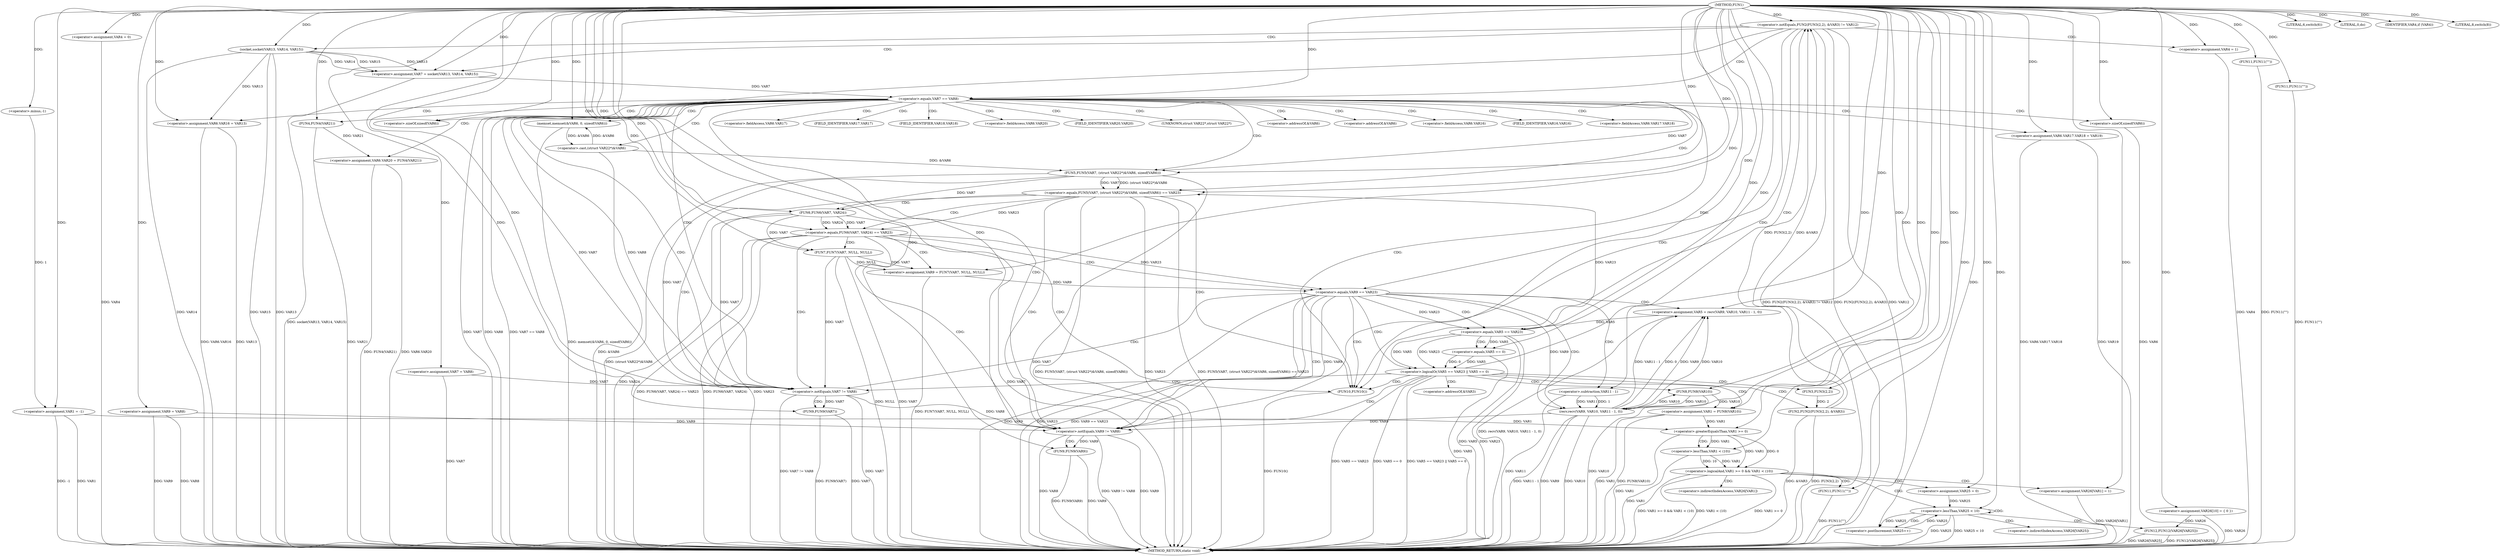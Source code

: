 digraph FUN1 {  
"1000100" [label = "(METHOD,FUN1)" ]
"1000306" [label = "(METHOD_RETURN,static void)" ]
"1000103" [label = "(<operator>.assignment,VAR1 = -1)" ]
"1000105" [label = "(<operator>.minus,-1)" ]
"1000108" [label = "(LITERAL,6,switch(6))" ]
"1000114" [label = "(<operator>.assignment,VAR4 = 0)" ]
"1000120" [label = "(<operator>.assignment,VAR7 = VAR8)" ]
"1000124" [label = "(<operator>.assignment,VAR9 = VAR8)" ]
"1000131" [label = "(<operator>.notEquals,FUN2(FUN3(2,2), &VAR3) != VAR12)" ]
"1000132" [label = "(FUN2,FUN2(FUN3(2,2), &VAR3))" ]
"1000133" [label = "(FUN3,FUN3(2,2))" ]
"1000141" [label = "(<operator>.assignment,VAR4 = 1)" ]
"1000144" [label = "(<operator>.assignment,VAR7 = socket(VAR13, VAR14, VAR15))" ]
"1000146" [label = "(socket,socket(VAR13, VAR14, VAR15))" ]
"1000151" [label = "(<operator>.equals,VAR7 == VAR8)" ]
"1000156" [label = "(memset,memset(&VAR6, 0, sizeof(VAR6)))" ]
"1000160" [label = "(<operator>.sizeOf,sizeof(VAR6))" ]
"1000162" [label = "(<operator>.assignment,VAR6.VAR16 = VAR13)" ]
"1000167" [label = "(<operator>.assignment,VAR6.VAR17.VAR18 = VAR19)" ]
"1000174" [label = "(<operator>.assignment,VAR6.VAR20 = FUN4(VAR21))" ]
"1000178" [label = "(FUN4,FUN4(VAR21))" ]
"1000181" [label = "(<operator>.equals,FUN5(VAR7, (struct VAR22*)&VAR6, sizeof(VAR6)) == VAR23)" ]
"1000182" [label = "(FUN5,FUN5(VAR7, (struct VAR22*)&VAR6, sizeof(VAR6)))" ]
"1000184" [label = "(<operator>.cast,(struct VAR22*)&VAR6)" ]
"1000188" [label = "(<operator>.sizeOf,sizeof(VAR6))" ]
"1000194" [label = "(<operator>.equals,FUN6(VAR7, VAR24) == VAR23)" ]
"1000195" [label = "(FUN6,FUN6(VAR7, VAR24))" ]
"1000201" [label = "(<operator>.assignment,VAR9 = FUN7(VAR7, NULL, NULL))" ]
"1000203" [label = "(FUN7,FUN7(VAR7, NULL, NULL))" ]
"1000208" [label = "(<operator>.equals,VAR9 == VAR23)" ]
"1000213" [label = "(<operator>.assignment,VAR5 = recv(VAR9, VAR10, VAR11 - 1, 0))" ]
"1000215" [label = "(recv,recv(VAR9, VAR10, VAR11 - 1, 0))" ]
"1000218" [label = "(<operator>.subtraction,VAR11 - 1)" ]
"1000223" [label = "(<operator>.logicalOr,VAR5 == VAR23 || VAR5 == 0)" ]
"1000224" [label = "(<operator>.equals,VAR5 == VAR23)" ]
"1000227" [label = "(<operator>.equals,VAR5 == 0)" ]
"1000232" [label = "(<operator>.assignment,VAR1 = FUN8(VAR10))" ]
"1000234" [label = "(FUN8,FUN8(VAR10))" ]
"1000236" [label = "(LITERAL,0,do)" ]
"1000238" [label = "(<operator>.notEquals,VAR7 != VAR8)" ]
"1000242" [label = "(FUN9,FUN9(VAR7))" ]
"1000245" [label = "(<operator>.notEquals,VAR9 != VAR8)" ]
"1000249" [label = "(FUN9,FUN9(VAR9))" ]
"1000252" [label = "(IDENTIFIER,VAR4,if (VAR4))" ]
"1000254" [label = "(FUN10,FUN10())" ]
"1000257" [label = "(FUN11,FUN11(\"\"))" ]
"1000261" [label = "(LITERAL,8,switch(8))" ]
"1000264" [label = "(FUN11,FUN11(\"\"))" ]
"1000271" [label = "(<operator>.assignment,VAR26[10] = { 0 })" ]
"1000274" [label = "(<operator>.logicalAnd,VAR1 >= 0 && VAR1 < (10))" ]
"1000275" [label = "(<operator>.greaterEqualsThan,VAR1 >= 0)" ]
"1000278" [label = "(<operator>.lessThan,VAR1 < (10))" ]
"1000282" [label = "(<operator>.assignment,VAR26[VAR1] = 1)" ]
"1000288" [label = "(<operator>.assignment,VAR25 = 0)" ]
"1000291" [label = "(<operator>.lessThan,VAR25 < 10)" ]
"1000294" [label = "(<operator>.postIncrement,VAR25++)" ]
"1000297" [label = "(FUN12,FUN12(VAR26[VAR25]))" ]
"1000303" [label = "(FUN11,FUN11(\"\"))" ]
"1000136" [label = "(<operator>.addressOf,&VAR3)" ]
"1000157" [label = "(<operator>.addressOf,&VAR6)" ]
"1000163" [label = "(<operator>.fieldAccess,VAR6.VAR16)" ]
"1000165" [label = "(FIELD_IDENTIFIER,VAR16,VAR16)" ]
"1000168" [label = "(<operator>.fieldAccess,VAR6.VAR17.VAR18)" ]
"1000169" [label = "(<operator>.fieldAccess,VAR6.VAR17)" ]
"1000171" [label = "(FIELD_IDENTIFIER,VAR17,VAR17)" ]
"1000172" [label = "(FIELD_IDENTIFIER,VAR18,VAR18)" ]
"1000175" [label = "(<operator>.fieldAccess,VAR6.VAR20)" ]
"1000177" [label = "(FIELD_IDENTIFIER,VAR20,VAR20)" ]
"1000185" [label = "(UNKNOWN,struct VAR22*,struct VAR22*)" ]
"1000186" [label = "(<operator>.addressOf,&VAR6)" ]
"1000283" [label = "(<operator>.indirectIndexAccess,VAR26[VAR1])" ]
"1000298" [label = "(<operator>.indirectIndexAccess,VAR26[VAR25])" ]
  "1000215" -> "1000306"  [ label = "DDG: VAR9"] 
  "1000181" -> "1000306"  [ label = "DDG: FUN5(VAR7, (struct VAR22*)&VAR6, sizeof(VAR6)) == VAR23"] 
  "1000151" -> "1000306"  [ label = "DDG: VAR8"] 
  "1000274" -> "1000306"  [ label = "DDG: VAR1 < (10)"] 
  "1000297" -> "1000306"  [ label = "DDG: FUN12(VAR26[VAR25])"] 
  "1000181" -> "1000306"  [ label = "DDG: FUN5(VAR7, (struct VAR22*)&VAR6, sizeof(VAR6))"] 
  "1000174" -> "1000306"  [ label = "DDG: FUN4(VAR21)"] 
  "1000167" -> "1000306"  [ label = "DDG: VAR6.VAR17.VAR18"] 
  "1000184" -> "1000306"  [ label = "DDG: &VAR6"] 
  "1000297" -> "1000306"  [ label = "DDG: VAR26[VAR25]"] 
  "1000124" -> "1000306"  [ label = "DDG: VAR8"] 
  "1000291" -> "1000306"  [ label = "DDG: VAR25 < 10"] 
  "1000141" -> "1000306"  [ label = "DDG: VAR4"] 
  "1000224" -> "1000306"  [ label = "DDG: VAR5"] 
  "1000124" -> "1000306"  [ label = "DDG: VAR9"] 
  "1000194" -> "1000306"  [ label = "DDG: FUN6(VAR7, VAR24) == VAR23"] 
  "1000223" -> "1000306"  [ label = "DDG: VAR5 == 0"] 
  "1000291" -> "1000306"  [ label = "DDG: VAR25"] 
  "1000223" -> "1000306"  [ label = "DDG: VAR5 == VAR23 || VAR5 == 0"] 
  "1000208" -> "1000306"  [ label = "DDG: VAR9"] 
  "1000208" -> "1000306"  [ label = "DDG: VAR23"] 
  "1000151" -> "1000306"  [ label = "DDG: VAR7 == VAR8"] 
  "1000232" -> "1000306"  [ label = "DDG: VAR1"] 
  "1000238" -> "1000306"  [ label = "DDG: VAR7"] 
  "1000274" -> "1000306"  [ label = "DDG: VAR1 >= 0"] 
  "1000234" -> "1000306"  [ label = "DDG: VAR10"] 
  "1000181" -> "1000306"  [ label = "DDG: VAR23"] 
  "1000178" -> "1000306"  [ label = "DDG: VAR21"] 
  "1000103" -> "1000306"  [ label = "DDG: VAR1"] 
  "1000303" -> "1000306"  [ label = "DDG: FUN11(\"\")"] 
  "1000103" -> "1000306"  [ label = "DDG: -1"] 
  "1000224" -> "1000306"  [ label = "DDG: VAR23"] 
  "1000218" -> "1000306"  [ label = "DDG: VAR11"] 
  "1000215" -> "1000306"  [ label = "DDG: VAR10"] 
  "1000227" -> "1000306"  [ label = "DDG: VAR5"] 
  "1000254" -> "1000306"  [ label = "DDG: FUN10()"] 
  "1000188" -> "1000306"  [ label = "DDG: VAR6"] 
  "1000238" -> "1000306"  [ label = "DDG: VAR7 != VAR8"] 
  "1000203" -> "1000306"  [ label = "DDG: NULL"] 
  "1000131" -> "1000306"  [ label = "DDG: FUN2(FUN3(2,2), &VAR3)"] 
  "1000162" -> "1000306"  [ label = "DDG: VAR13"] 
  "1000194" -> "1000306"  [ label = "DDG: FUN6(VAR7, VAR24)"] 
  "1000182" -> "1000306"  [ label = "DDG: (struct VAR22*)&VAR6"] 
  "1000151" -> "1000306"  [ label = "DDG: VAR7"] 
  "1000120" -> "1000306"  [ label = "DDG: VAR7"] 
  "1000264" -> "1000306"  [ label = "DDG: FUN11(\"\")"] 
  "1000215" -> "1000306"  [ label = "DDG: VAR11 - 1"] 
  "1000201" -> "1000306"  [ label = "DDG: FUN7(VAR7, NULL, NULL)"] 
  "1000114" -> "1000306"  [ label = "DDG: VAR4"] 
  "1000274" -> "1000306"  [ label = "DDG: VAR1 >= 0 && VAR1 < (10)"] 
  "1000208" -> "1000306"  [ label = "DDG: VAR9 == VAR23"] 
  "1000146" -> "1000306"  [ label = "DDG: VAR15"] 
  "1000146" -> "1000306"  [ label = "DDG: VAR14"] 
  "1000275" -> "1000306"  [ label = "DDG: VAR1"] 
  "1000132" -> "1000306"  [ label = "DDG: FUN3(2,2)"] 
  "1000195" -> "1000306"  [ label = "DDG: VAR24"] 
  "1000167" -> "1000306"  [ label = "DDG: VAR19"] 
  "1000232" -> "1000306"  [ label = "DDG: FUN8(VAR10)"] 
  "1000132" -> "1000306"  [ label = "DDG: &VAR3"] 
  "1000242" -> "1000306"  [ label = "DDG: FUN9(VAR7)"] 
  "1000213" -> "1000306"  [ label = "DDG: recv(VAR9, VAR10, VAR11 - 1, 0)"] 
  "1000257" -> "1000306"  [ label = "DDG: FUN11(\"\")"] 
  "1000156" -> "1000306"  [ label = "DDG: memset(&VAR6, 0, sizeof(VAR6))"] 
  "1000249" -> "1000306"  [ label = "DDG: VAR9"] 
  "1000271" -> "1000306"  [ label = "DDG: VAR26"] 
  "1000131" -> "1000306"  [ label = "DDG: VAR12"] 
  "1000245" -> "1000306"  [ label = "DDG: VAR9 != VAR8"] 
  "1000162" -> "1000306"  [ label = "DDG: VAR6.VAR16"] 
  "1000195" -> "1000306"  [ label = "DDG: VAR7"] 
  "1000245" -> "1000306"  [ label = "DDG: VAR9"] 
  "1000282" -> "1000306"  [ label = "DDG: VAR26[VAR1]"] 
  "1000144" -> "1000306"  [ label = "DDG: socket(VAR13, VAR14, VAR15)"] 
  "1000146" -> "1000306"  [ label = "DDG: VAR13"] 
  "1000278" -> "1000306"  [ label = "DDG: VAR1"] 
  "1000182" -> "1000306"  [ label = "DDG: VAR7"] 
  "1000242" -> "1000306"  [ label = "DDG: VAR7"] 
  "1000174" -> "1000306"  [ label = "DDG: VAR6.VAR20"] 
  "1000245" -> "1000306"  [ label = "DDG: VAR8"] 
  "1000249" -> "1000306"  [ label = "DDG: FUN9(VAR9)"] 
  "1000223" -> "1000306"  [ label = "DDG: VAR5 == VAR23"] 
  "1000131" -> "1000306"  [ label = "DDG: FUN2(FUN3(2,2), &VAR3) != VAR12"] 
  "1000203" -> "1000306"  [ label = "DDG: VAR7"] 
  "1000194" -> "1000306"  [ label = "DDG: VAR23"] 
  "1000105" -> "1000103"  [ label = "DDG: 1"] 
  "1000100" -> "1000103"  [ label = "DDG: "] 
  "1000100" -> "1000105"  [ label = "DDG: "] 
  "1000100" -> "1000108"  [ label = "DDG: "] 
  "1000100" -> "1000114"  [ label = "DDG: "] 
  "1000100" -> "1000120"  [ label = "DDG: "] 
  "1000100" -> "1000124"  [ label = "DDG: "] 
  "1000132" -> "1000131"  [ label = "DDG: FUN3(2,2)"] 
  "1000132" -> "1000131"  [ label = "DDG: &VAR3"] 
  "1000133" -> "1000132"  [ label = "DDG: 2"] 
  "1000100" -> "1000133"  [ label = "DDG: "] 
  "1000100" -> "1000131"  [ label = "DDG: "] 
  "1000100" -> "1000141"  [ label = "DDG: "] 
  "1000146" -> "1000144"  [ label = "DDG: VAR13"] 
  "1000146" -> "1000144"  [ label = "DDG: VAR14"] 
  "1000146" -> "1000144"  [ label = "DDG: VAR15"] 
  "1000100" -> "1000144"  [ label = "DDG: "] 
  "1000100" -> "1000146"  [ label = "DDG: "] 
  "1000144" -> "1000151"  [ label = "DDG: VAR7"] 
  "1000100" -> "1000151"  [ label = "DDG: "] 
  "1000184" -> "1000156"  [ label = "DDG: &VAR6"] 
  "1000100" -> "1000156"  [ label = "DDG: "] 
  "1000100" -> "1000160"  [ label = "DDG: "] 
  "1000146" -> "1000162"  [ label = "DDG: VAR13"] 
  "1000100" -> "1000162"  [ label = "DDG: "] 
  "1000100" -> "1000167"  [ label = "DDG: "] 
  "1000178" -> "1000174"  [ label = "DDG: VAR21"] 
  "1000100" -> "1000178"  [ label = "DDG: "] 
  "1000182" -> "1000181"  [ label = "DDG: VAR7"] 
  "1000182" -> "1000181"  [ label = "DDG: (struct VAR22*)&VAR6"] 
  "1000151" -> "1000182"  [ label = "DDG: VAR7"] 
  "1000100" -> "1000182"  [ label = "DDG: "] 
  "1000184" -> "1000182"  [ label = "DDG: &VAR6"] 
  "1000156" -> "1000184"  [ label = "DDG: &VAR6"] 
  "1000100" -> "1000188"  [ label = "DDG: "] 
  "1000224" -> "1000181"  [ label = "DDG: VAR23"] 
  "1000100" -> "1000181"  [ label = "DDG: "] 
  "1000195" -> "1000194"  [ label = "DDG: VAR7"] 
  "1000195" -> "1000194"  [ label = "DDG: VAR24"] 
  "1000182" -> "1000195"  [ label = "DDG: VAR7"] 
  "1000100" -> "1000195"  [ label = "DDG: "] 
  "1000181" -> "1000194"  [ label = "DDG: VAR23"] 
  "1000100" -> "1000194"  [ label = "DDG: "] 
  "1000203" -> "1000201"  [ label = "DDG: VAR7"] 
  "1000203" -> "1000201"  [ label = "DDG: NULL"] 
  "1000100" -> "1000201"  [ label = "DDG: "] 
  "1000195" -> "1000203"  [ label = "DDG: VAR7"] 
  "1000100" -> "1000203"  [ label = "DDG: "] 
  "1000201" -> "1000208"  [ label = "DDG: VAR9"] 
  "1000100" -> "1000208"  [ label = "DDG: "] 
  "1000194" -> "1000208"  [ label = "DDG: VAR23"] 
  "1000215" -> "1000213"  [ label = "DDG: VAR9"] 
  "1000215" -> "1000213"  [ label = "DDG: VAR10"] 
  "1000215" -> "1000213"  [ label = "DDG: VAR11 - 1"] 
  "1000215" -> "1000213"  [ label = "DDG: 0"] 
  "1000100" -> "1000213"  [ label = "DDG: "] 
  "1000208" -> "1000215"  [ label = "DDG: VAR9"] 
  "1000100" -> "1000215"  [ label = "DDG: "] 
  "1000234" -> "1000215"  [ label = "DDG: VAR10"] 
  "1000218" -> "1000215"  [ label = "DDG: VAR11"] 
  "1000218" -> "1000215"  [ label = "DDG: 1"] 
  "1000100" -> "1000218"  [ label = "DDG: "] 
  "1000224" -> "1000223"  [ label = "DDG: VAR5"] 
  "1000224" -> "1000223"  [ label = "DDG: VAR23"] 
  "1000213" -> "1000224"  [ label = "DDG: VAR5"] 
  "1000100" -> "1000224"  [ label = "DDG: "] 
  "1000208" -> "1000224"  [ label = "DDG: VAR23"] 
  "1000227" -> "1000223"  [ label = "DDG: VAR5"] 
  "1000227" -> "1000223"  [ label = "DDG: 0"] 
  "1000224" -> "1000227"  [ label = "DDG: VAR5"] 
  "1000100" -> "1000227"  [ label = "DDG: "] 
  "1000234" -> "1000232"  [ label = "DDG: VAR10"] 
  "1000100" -> "1000232"  [ label = "DDG: "] 
  "1000215" -> "1000234"  [ label = "DDG: VAR10"] 
  "1000100" -> "1000234"  [ label = "DDG: "] 
  "1000100" -> "1000236"  [ label = "DDG: "] 
  "1000151" -> "1000238"  [ label = "DDG: VAR7"] 
  "1000120" -> "1000238"  [ label = "DDG: VAR7"] 
  "1000195" -> "1000238"  [ label = "DDG: VAR7"] 
  "1000182" -> "1000238"  [ label = "DDG: VAR7"] 
  "1000203" -> "1000238"  [ label = "DDG: VAR7"] 
  "1000100" -> "1000238"  [ label = "DDG: "] 
  "1000151" -> "1000238"  [ label = "DDG: VAR8"] 
  "1000238" -> "1000242"  [ label = "DDG: VAR7"] 
  "1000100" -> "1000242"  [ label = "DDG: "] 
  "1000124" -> "1000245"  [ label = "DDG: VAR9"] 
  "1000208" -> "1000245"  [ label = "DDG: VAR9"] 
  "1000215" -> "1000245"  [ label = "DDG: VAR9"] 
  "1000100" -> "1000245"  [ label = "DDG: "] 
  "1000238" -> "1000245"  [ label = "DDG: VAR8"] 
  "1000245" -> "1000249"  [ label = "DDG: VAR9"] 
  "1000100" -> "1000249"  [ label = "DDG: "] 
  "1000100" -> "1000252"  [ label = "DDG: "] 
  "1000100" -> "1000254"  [ label = "DDG: "] 
  "1000100" -> "1000257"  [ label = "DDG: "] 
  "1000100" -> "1000261"  [ label = "DDG: "] 
  "1000100" -> "1000264"  [ label = "DDG: "] 
  "1000100" -> "1000271"  [ label = "DDG: "] 
  "1000275" -> "1000274"  [ label = "DDG: VAR1"] 
  "1000275" -> "1000274"  [ label = "DDG: 0"] 
  "1000232" -> "1000275"  [ label = "DDG: VAR1"] 
  "1000103" -> "1000275"  [ label = "DDG: VAR1"] 
  "1000100" -> "1000275"  [ label = "DDG: "] 
  "1000278" -> "1000274"  [ label = "DDG: VAR1"] 
  "1000278" -> "1000274"  [ label = "DDG: 10"] 
  "1000275" -> "1000278"  [ label = "DDG: VAR1"] 
  "1000100" -> "1000278"  [ label = "DDG: "] 
  "1000100" -> "1000282"  [ label = "DDG: "] 
  "1000100" -> "1000288"  [ label = "DDG: "] 
  "1000288" -> "1000291"  [ label = "DDG: VAR25"] 
  "1000294" -> "1000291"  [ label = "DDG: VAR25"] 
  "1000100" -> "1000291"  [ label = "DDG: "] 
  "1000291" -> "1000294"  [ label = "DDG: VAR25"] 
  "1000100" -> "1000294"  [ label = "DDG: "] 
  "1000271" -> "1000297"  [ label = "DDG: VAR26"] 
  "1000100" -> "1000303"  [ label = "DDG: "] 
  "1000131" -> "1000141"  [ label = "CDG: "] 
  "1000131" -> "1000144"  [ label = "CDG: "] 
  "1000131" -> "1000151"  [ label = "CDG: "] 
  "1000131" -> "1000146"  [ label = "CDG: "] 
  "1000131" -> "1000238"  [ label = "CDG: "] 
  "1000131" -> "1000245"  [ label = "CDG: "] 
  "1000131" -> "1000254"  [ label = "CDG: "] 
  "1000151" -> "1000174"  [ label = "CDG: "] 
  "1000151" -> "1000156"  [ label = "CDG: "] 
  "1000151" -> "1000182"  [ label = "CDG: "] 
  "1000151" -> "1000165"  [ label = "CDG: "] 
  "1000151" -> "1000157"  [ label = "CDG: "] 
  "1000151" -> "1000188"  [ label = "CDG: "] 
  "1000151" -> "1000167"  [ label = "CDG: "] 
  "1000151" -> "1000175"  [ label = "CDG: "] 
  "1000151" -> "1000160"  [ label = "CDG: "] 
  "1000151" -> "1000185"  [ label = "CDG: "] 
  "1000151" -> "1000186"  [ label = "CDG: "] 
  "1000151" -> "1000172"  [ label = "CDG: "] 
  "1000151" -> "1000169"  [ label = "CDG: "] 
  "1000151" -> "1000163"  [ label = "CDG: "] 
  "1000151" -> "1000168"  [ label = "CDG: "] 
  "1000151" -> "1000178"  [ label = "CDG: "] 
  "1000151" -> "1000171"  [ label = "CDG: "] 
  "1000151" -> "1000184"  [ label = "CDG: "] 
  "1000151" -> "1000177"  [ label = "CDG: "] 
  "1000151" -> "1000162"  [ label = "CDG: "] 
  "1000151" -> "1000181"  [ label = "CDG: "] 
  "1000151" -> "1000238"  [ label = "CDG: "] 
  "1000151" -> "1000245"  [ label = "CDG: "] 
  "1000151" -> "1000254"  [ label = "CDG: "] 
  "1000181" -> "1000194"  [ label = "CDG: "] 
  "1000181" -> "1000195"  [ label = "CDG: "] 
  "1000181" -> "1000238"  [ label = "CDG: "] 
  "1000181" -> "1000245"  [ label = "CDG: "] 
  "1000181" -> "1000254"  [ label = "CDG: "] 
  "1000194" -> "1000208"  [ label = "CDG: "] 
  "1000194" -> "1000201"  [ label = "CDG: "] 
  "1000194" -> "1000203"  [ label = "CDG: "] 
  "1000194" -> "1000238"  [ label = "CDG: "] 
  "1000194" -> "1000245"  [ label = "CDG: "] 
  "1000194" -> "1000254"  [ label = "CDG: "] 
  "1000208" -> "1000224"  [ label = "CDG: "] 
  "1000208" -> "1000213"  [ label = "CDG: "] 
  "1000208" -> "1000215"  [ label = "CDG: "] 
  "1000208" -> "1000218"  [ label = "CDG: "] 
  "1000208" -> "1000223"  [ label = "CDG: "] 
  "1000208" -> "1000238"  [ label = "CDG: "] 
  "1000208" -> "1000245"  [ label = "CDG: "] 
  "1000208" -> "1000254"  [ label = "CDG: "] 
  "1000223" -> "1000232"  [ label = "CDG: "] 
  "1000223" -> "1000234"  [ label = "CDG: "] 
  "1000223" -> "1000238"  [ label = "CDG: "] 
  "1000223" -> "1000133"  [ label = "CDG: "] 
  "1000223" -> "1000132"  [ label = "CDG: "] 
  "1000223" -> "1000245"  [ label = "CDG: "] 
  "1000223" -> "1000136"  [ label = "CDG: "] 
  "1000223" -> "1000131"  [ label = "CDG: "] 
  "1000223" -> "1000254"  [ label = "CDG: "] 
  "1000224" -> "1000227"  [ label = "CDG: "] 
  "1000238" -> "1000242"  [ label = "CDG: "] 
  "1000245" -> "1000249"  [ label = "CDG: "] 
  "1000274" -> "1000291"  [ label = "CDG: "] 
  "1000274" -> "1000282"  [ label = "CDG: "] 
  "1000274" -> "1000288"  [ label = "CDG: "] 
  "1000274" -> "1000303"  [ label = "CDG: "] 
  "1000274" -> "1000283"  [ label = "CDG: "] 
  "1000275" -> "1000278"  [ label = "CDG: "] 
  "1000291" -> "1000294"  [ label = "CDG: "] 
  "1000291" -> "1000291"  [ label = "CDG: "] 
  "1000291" -> "1000298"  [ label = "CDG: "] 
  "1000291" -> "1000297"  [ label = "CDG: "] 
}
